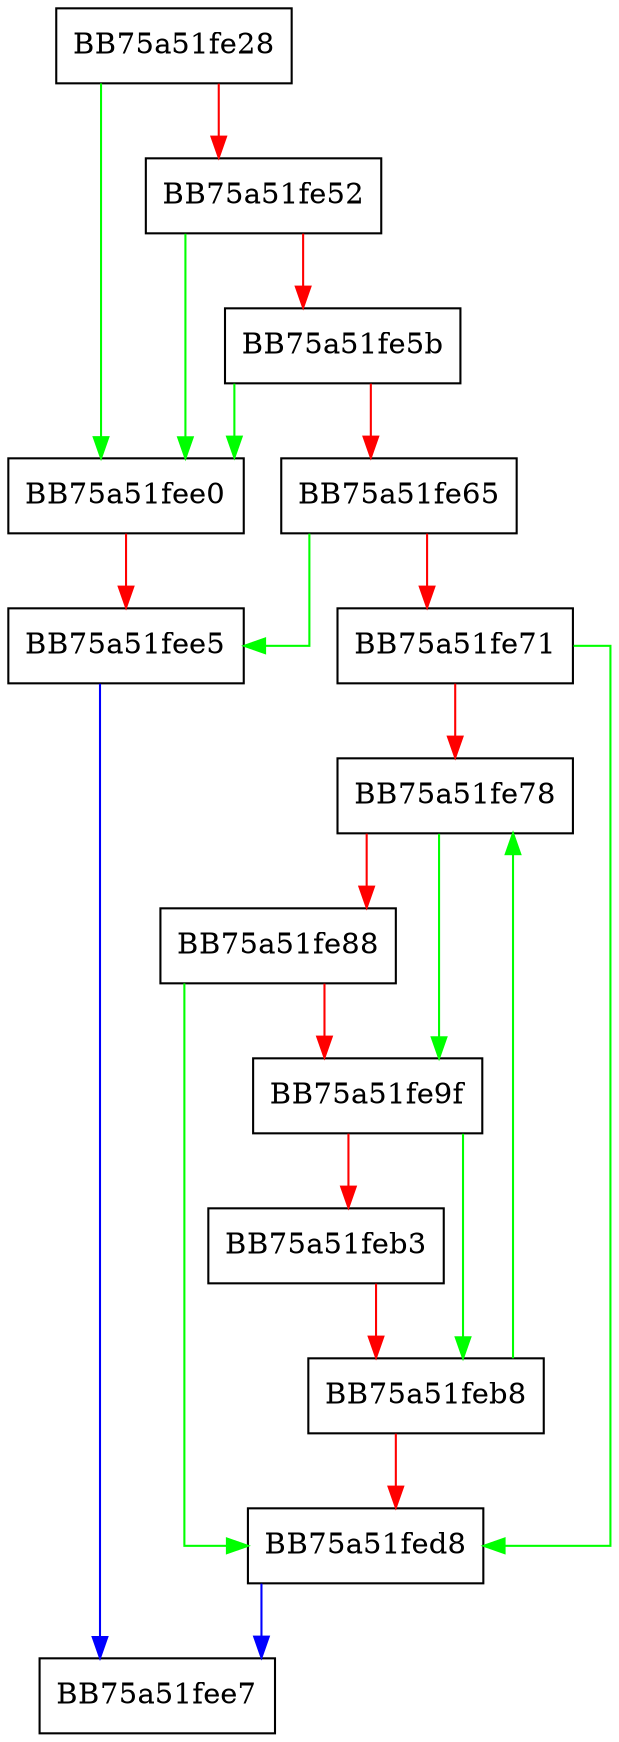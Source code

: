 digraph GetData {
  node [shape="box"];
  graph [splines=ortho];
  BB75a51fe28 -> BB75a51fee0 [color="green"];
  BB75a51fe28 -> BB75a51fe52 [color="red"];
  BB75a51fe52 -> BB75a51fee0 [color="green"];
  BB75a51fe52 -> BB75a51fe5b [color="red"];
  BB75a51fe5b -> BB75a51fee0 [color="green"];
  BB75a51fe5b -> BB75a51fe65 [color="red"];
  BB75a51fe65 -> BB75a51fee5 [color="green"];
  BB75a51fe65 -> BB75a51fe71 [color="red"];
  BB75a51fe71 -> BB75a51fed8 [color="green"];
  BB75a51fe71 -> BB75a51fe78 [color="red"];
  BB75a51fe78 -> BB75a51fe9f [color="green"];
  BB75a51fe78 -> BB75a51fe88 [color="red"];
  BB75a51fe88 -> BB75a51fed8 [color="green"];
  BB75a51fe88 -> BB75a51fe9f [color="red"];
  BB75a51fe9f -> BB75a51feb8 [color="green"];
  BB75a51fe9f -> BB75a51feb3 [color="red"];
  BB75a51feb3 -> BB75a51feb8 [color="red"];
  BB75a51feb8 -> BB75a51fe78 [color="green"];
  BB75a51feb8 -> BB75a51fed8 [color="red"];
  BB75a51fed8 -> BB75a51fee7 [color="blue"];
  BB75a51fee0 -> BB75a51fee5 [color="red"];
  BB75a51fee5 -> BB75a51fee7 [color="blue"];
}